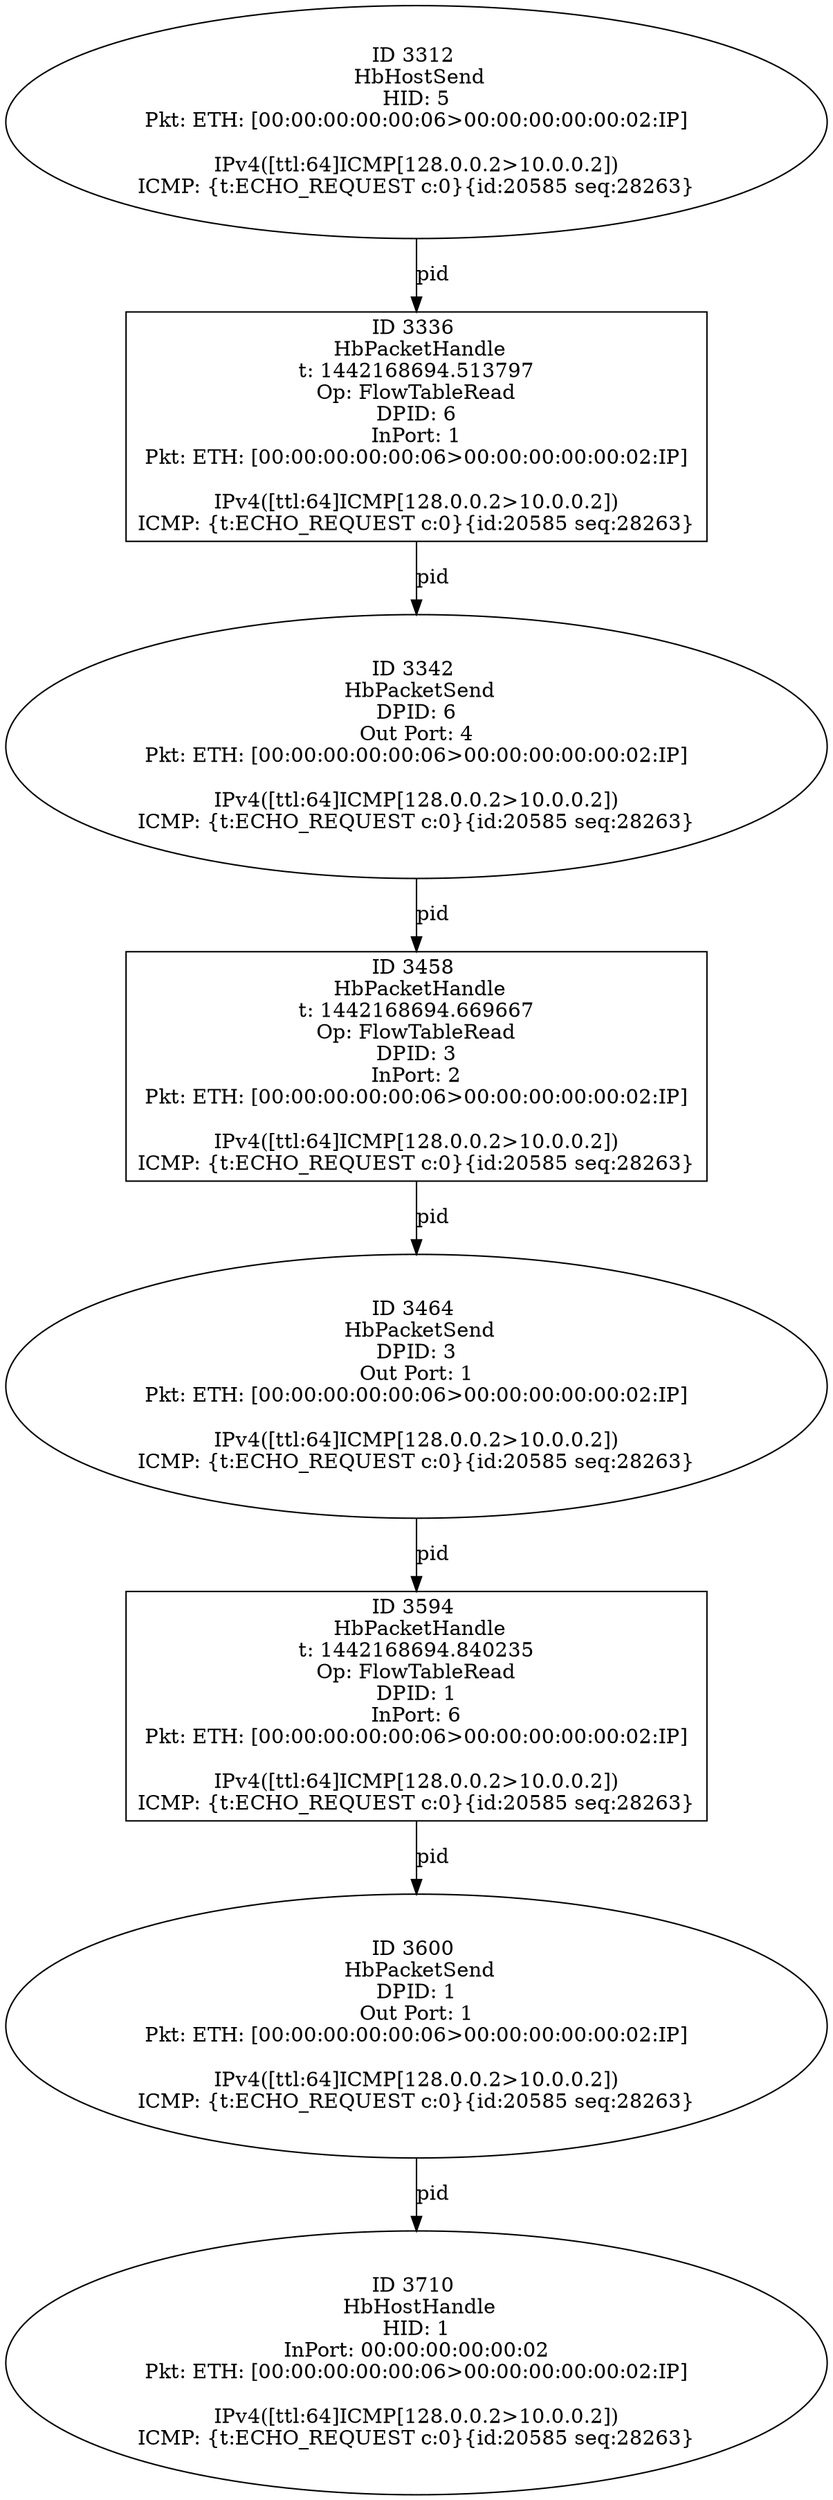 strict digraph G {
3312 [shape=oval, event=<hb_events.HbHostSend object at 0x1077feb50>, label="ID 3312 
 HbHostSend
HID: 5
Pkt: ETH: [00:00:00:00:00:06>00:00:00:00:00:02:IP]

IPv4([ttl:64]ICMP[128.0.0.2>10.0.0.2])
ICMP: {t:ECHO_REQUEST c:0}{id:20585 seq:28263}"];
3458 [shape=box, event=<hb_events.HbPacketHandle object at 0x10787c210>, label="ID 3458 
 HbPacketHandle
t: 1442168694.669667
Op: FlowTableRead
DPID: 3
InPort: 2
Pkt: ETH: [00:00:00:00:00:06>00:00:00:00:00:02:IP]

IPv4([ttl:64]ICMP[128.0.0.2>10.0.0.2])
ICMP: {t:ECHO_REQUEST c:0}{id:20585 seq:28263}"];
3464 [shape=oval, event=<hb_events.HbPacketSend object at 0x10787ce50>, label="ID 3464 
 HbPacketSend
DPID: 3
Out Port: 1
Pkt: ETH: [00:00:00:00:00:06>00:00:00:00:00:02:IP]

IPv4([ttl:64]ICMP[128.0.0.2>10.0.0.2])
ICMP: {t:ECHO_REQUEST c:0}{id:20585 seq:28263}"];
3336 [shape=box, event=<hb_events.HbPacketHandle object at 0x10780c690>, label="ID 3336 
 HbPacketHandle
t: 1442168694.513797
Op: FlowTableRead
DPID: 6
InPort: 1
Pkt: ETH: [00:00:00:00:00:06>00:00:00:00:00:02:IP]

IPv4([ttl:64]ICMP[128.0.0.2>10.0.0.2])
ICMP: {t:ECHO_REQUEST c:0}{id:20585 seq:28263}"];
3594 [shape=box, event=<hb_events.HbPacketHandle object at 0x1078f1c90>, label="ID 3594 
 HbPacketHandle
t: 1442168694.840235
Op: FlowTableRead
DPID: 1
InPort: 6
Pkt: ETH: [00:00:00:00:00:06>00:00:00:00:00:02:IP]

IPv4([ttl:64]ICMP[128.0.0.2>10.0.0.2])
ICMP: {t:ECHO_REQUEST c:0}{id:20585 seq:28263}"];
3342 [shape=oval, event=<hb_events.HbPacketSend object at 0x1078194d0>, label="ID 3342 
 HbPacketSend
DPID: 6
Out Port: 4
Pkt: ETH: [00:00:00:00:00:06>00:00:00:00:00:02:IP]

IPv4([ttl:64]ICMP[128.0.0.2>10.0.0.2])
ICMP: {t:ECHO_REQUEST c:0}{id:20585 seq:28263}"];
3600 [shape=oval, event=<hb_events.HbPacketSend object at 0x1078f8e50>, label="ID 3600 
 HbPacketSend
DPID: 1
Out Port: 1
Pkt: ETH: [00:00:00:00:00:06>00:00:00:00:00:02:IP]

IPv4([ttl:64]ICMP[128.0.0.2>10.0.0.2])
ICMP: {t:ECHO_REQUEST c:0}{id:20585 seq:28263}"];
3710 [shape=oval, event=<hb_events.HbHostHandle object at 0x107953150>, label="ID 3710 
 HbHostHandle
HID: 1
InPort: 00:00:00:00:00:02
Pkt: ETH: [00:00:00:00:00:06>00:00:00:00:00:02:IP]

IPv4([ttl:64]ICMP[128.0.0.2>10.0.0.2])
ICMP: {t:ECHO_REQUEST c:0}{id:20585 seq:28263}"];
3600 -> 3710  [rel=pid, label=pid];
3458 -> 3464  [rel=pid, label=pid];
3336 -> 3342  [rel=pid, label=pid];
3594 -> 3600  [rel=pid, label=pid];
3342 -> 3458  [rel=pid, label=pid];
3312 -> 3336  [rel=pid, label=pid];
3464 -> 3594  [rel=pid, label=pid];
}
